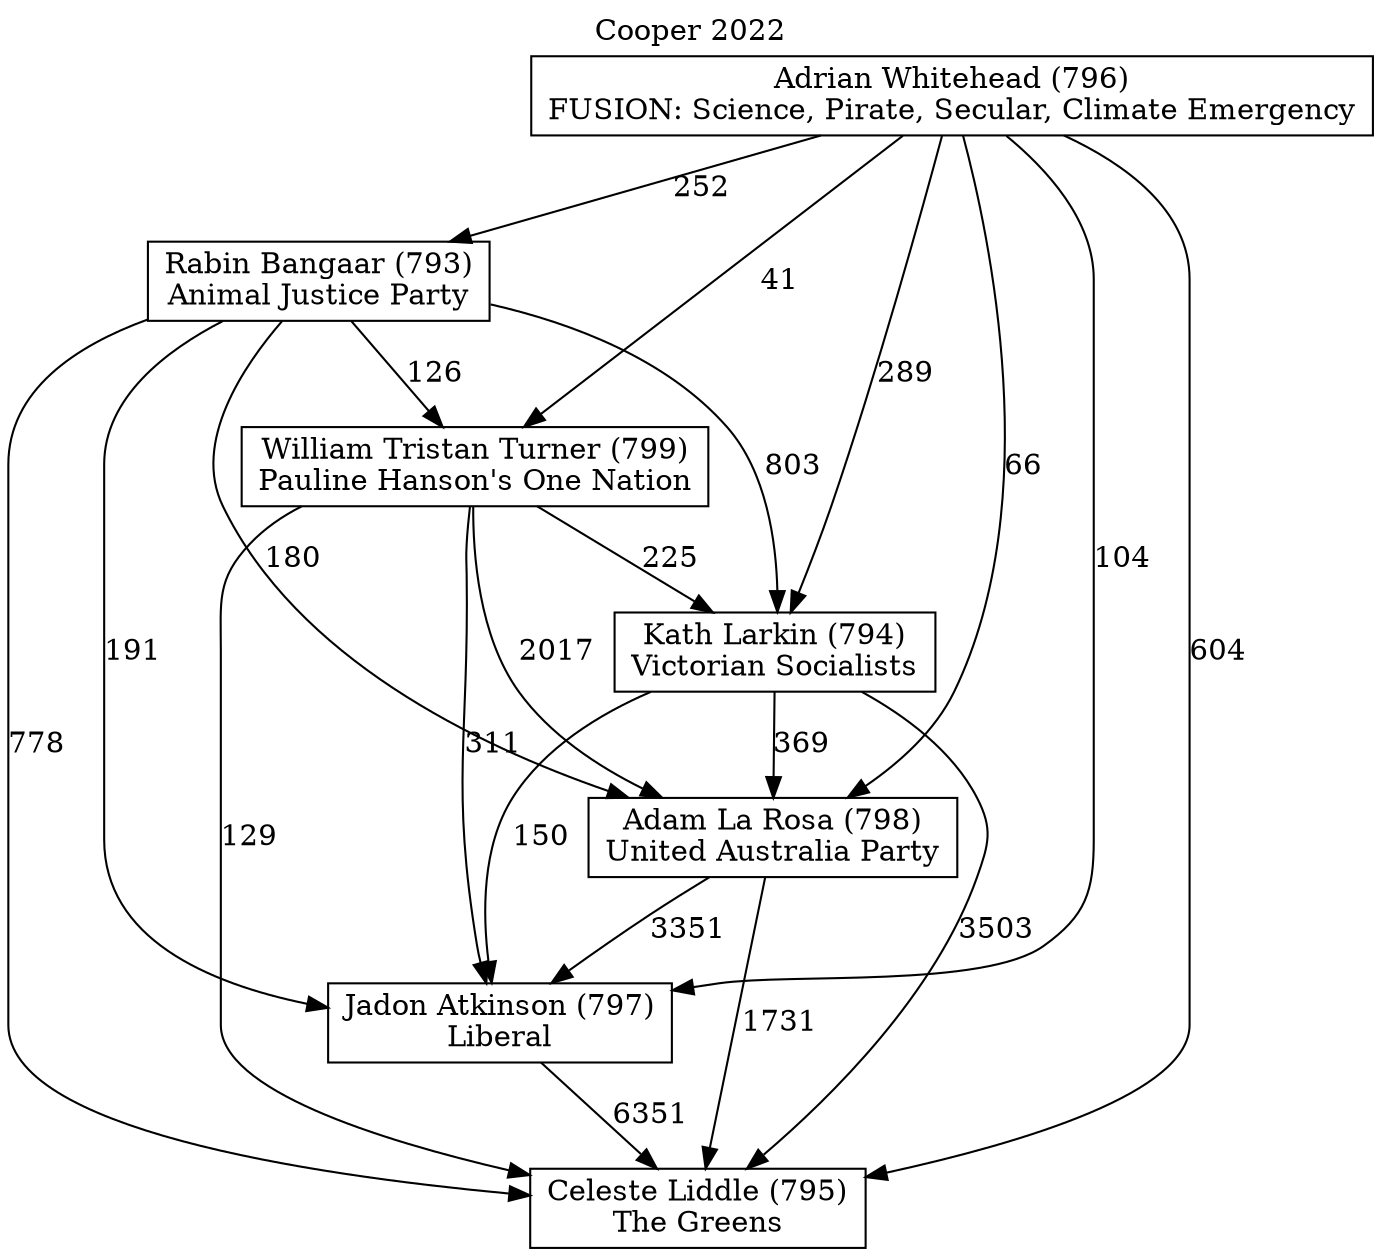 // House preference flow
digraph "Celeste Liddle (795)_Cooper_2022" {
	graph [label="Cooper 2022" labelloc=t mclimit=10]
	node [shape=box]
	"Jadon Atkinson (797)" [label="Jadon Atkinson (797)
Liberal"]
	"Adrian Whitehead (796)" [label="Adrian Whitehead (796)
FUSION: Science, Pirate, Secular, Climate Emergency"]
	"William Tristan Turner (799)" [label="William Tristan Turner (799)
Pauline Hanson's One Nation"]
	"Celeste Liddle (795)" [label="Celeste Liddle (795)
The Greens"]
	"Adam La Rosa (798)" [label="Adam La Rosa (798)
United Australia Party"]
	"Kath Larkin (794)" [label="Kath Larkin (794)
Victorian Socialists"]
	"Rabin Bangaar (793)" [label="Rabin Bangaar (793)
Animal Justice Party"]
	"William Tristan Turner (799)" -> "Kath Larkin (794)" [label=225]
	"Rabin Bangaar (793)" -> "Kath Larkin (794)" [label=803]
	"Adrian Whitehead (796)" -> "Rabin Bangaar (793)" [label=252]
	"William Tristan Turner (799)" -> "Jadon Atkinson (797)" [label=311]
	"Adam La Rosa (798)" -> "Jadon Atkinson (797)" [label=3351]
	"Rabin Bangaar (793)" -> "Jadon Atkinson (797)" [label=191]
	"Rabin Bangaar (793)" -> "Adam La Rosa (798)" [label=180]
	"Adrian Whitehead (796)" -> "Kath Larkin (794)" [label=289]
	"Kath Larkin (794)" -> "Celeste Liddle (795)" [label=3503]
	"William Tristan Turner (799)" -> "Celeste Liddle (795)" [label=129]
	"William Tristan Turner (799)" -> "Adam La Rosa (798)" [label=2017]
	"Adrian Whitehead (796)" -> "Jadon Atkinson (797)" [label=104]
	"Jadon Atkinson (797)" -> "Celeste Liddle (795)" [label=6351]
	"Adrian Whitehead (796)" -> "Adam La Rosa (798)" [label=66]
	"Adrian Whitehead (796)" -> "Celeste Liddle (795)" [label=604]
	"Rabin Bangaar (793)" -> "William Tristan Turner (799)" [label=126]
	"Rabin Bangaar (793)" -> "Celeste Liddle (795)" [label=778]
	"Kath Larkin (794)" -> "Adam La Rosa (798)" [label=369]
	"Adam La Rosa (798)" -> "Celeste Liddle (795)" [label=1731]
	"Adrian Whitehead (796)" -> "William Tristan Turner (799)" [label=41]
	"Kath Larkin (794)" -> "Jadon Atkinson (797)" [label=150]
}
